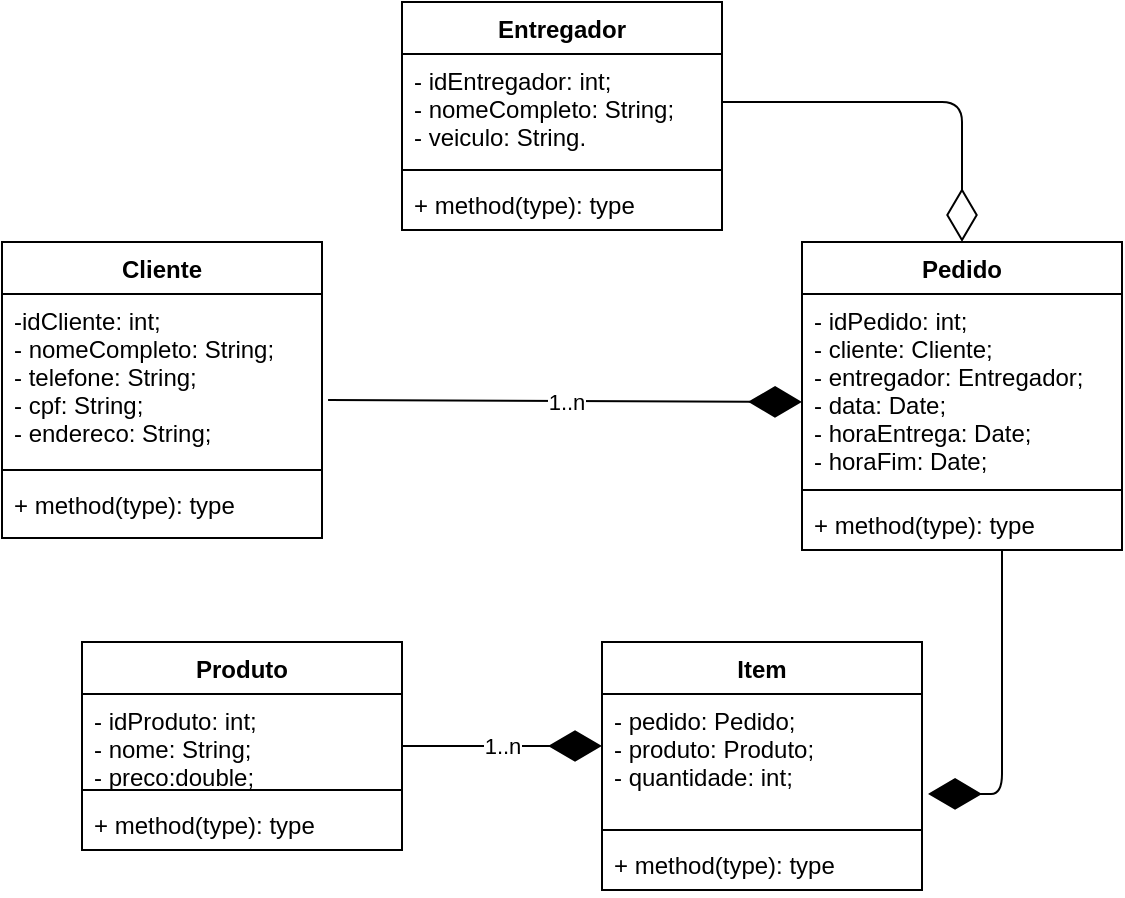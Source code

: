 <mxfile version="15.3.8" type="device"><diagram id="a8SHBumbgqDF-ZWmVbAH" name="Page-1"><mxGraphModel dx="1458" dy="784" grid="1" gridSize="10" guides="1" tooltips="1" connect="1" arrows="1" fold="1" page="1" pageScale="1" pageWidth="827" pageHeight="1169" math="0" shadow="0"><root><mxCell id="0"/><mxCell id="1" parent="0"/><mxCell id="6DNaJ4zKd11WOTRL1ZcK-5" value="Entregador" style="swimlane;fontStyle=1;align=center;verticalAlign=top;childLayout=stackLayout;horizontal=1;startSize=26;horizontalStack=0;resizeParent=1;resizeParentMax=0;resizeLast=0;collapsible=1;marginBottom=0;" vertex="1" parent="1"><mxGeometry x="160" y="40" width="160" height="114" as="geometry"/></mxCell><mxCell id="6DNaJ4zKd11WOTRL1ZcK-6" value="- idEntregador: int;&#10;- nomeCompleto: String;&#10;- veiculo: String." style="text;strokeColor=none;fillColor=none;align=left;verticalAlign=top;spacingLeft=4;spacingRight=4;overflow=hidden;rotatable=0;points=[[0,0.5],[1,0.5]];portConstraint=eastwest;" vertex="1" parent="6DNaJ4zKd11WOTRL1ZcK-5"><mxGeometry y="26" width="160" height="54" as="geometry"/></mxCell><mxCell id="6DNaJ4zKd11WOTRL1ZcK-7" value="" style="line;strokeWidth=1;fillColor=none;align=left;verticalAlign=middle;spacingTop=-1;spacingLeft=3;spacingRight=3;rotatable=0;labelPosition=right;points=[];portConstraint=eastwest;" vertex="1" parent="6DNaJ4zKd11WOTRL1ZcK-5"><mxGeometry y="80" width="160" height="8" as="geometry"/></mxCell><mxCell id="6DNaJ4zKd11WOTRL1ZcK-8" value="+ method(type): type" style="text;strokeColor=none;fillColor=none;align=left;verticalAlign=top;spacingLeft=4;spacingRight=4;overflow=hidden;rotatable=0;points=[[0,0.5],[1,0.5]];portConstraint=eastwest;" vertex="1" parent="6DNaJ4zKd11WOTRL1ZcK-5"><mxGeometry y="88" width="160" height="26" as="geometry"/></mxCell><mxCell id="6DNaJ4zKd11WOTRL1ZcK-9" value="Cliente" style="swimlane;fontStyle=1;align=center;verticalAlign=top;childLayout=stackLayout;horizontal=1;startSize=26;horizontalStack=0;resizeParent=1;resizeParentMax=0;resizeLast=0;collapsible=1;marginBottom=0;" vertex="1" parent="1"><mxGeometry x="-40" y="160" width="160" height="148" as="geometry"/></mxCell><mxCell id="6DNaJ4zKd11WOTRL1ZcK-10" value="-idCliente: int;&#10;- nomeCompleto: String;&#10;- telefone: String;&#10;- cpf: String;&#10;- endereco: String;" style="text;strokeColor=none;fillColor=none;align=left;verticalAlign=top;spacingLeft=4;spacingRight=4;overflow=hidden;rotatable=0;points=[[0,0.5],[1,0.5]];portConstraint=eastwest;" vertex="1" parent="6DNaJ4zKd11WOTRL1ZcK-9"><mxGeometry y="26" width="160" height="84" as="geometry"/></mxCell><mxCell id="6DNaJ4zKd11WOTRL1ZcK-11" value="" style="line;strokeWidth=1;fillColor=none;align=left;verticalAlign=middle;spacingTop=-1;spacingLeft=3;spacingRight=3;rotatable=0;labelPosition=right;points=[];portConstraint=eastwest;" vertex="1" parent="6DNaJ4zKd11WOTRL1ZcK-9"><mxGeometry y="110" width="160" height="8" as="geometry"/></mxCell><mxCell id="6DNaJ4zKd11WOTRL1ZcK-12" value="+ method(type): type" style="text;strokeColor=none;fillColor=none;align=left;verticalAlign=top;spacingLeft=4;spacingRight=4;overflow=hidden;rotatable=0;points=[[0,0.5],[1,0.5]];portConstraint=eastwest;" vertex="1" parent="6DNaJ4zKd11WOTRL1ZcK-9"><mxGeometry y="118" width="160" height="30" as="geometry"/></mxCell><mxCell id="6DNaJ4zKd11WOTRL1ZcK-13" value="Produto" style="swimlane;fontStyle=1;align=center;verticalAlign=top;childLayout=stackLayout;horizontal=1;startSize=26;horizontalStack=0;resizeParent=1;resizeParentMax=0;resizeLast=0;collapsible=1;marginBottom=0;" vertex="1" parent="1"><mxGeometry y="360" width="160" height="104" as="geometry"/></mxCell><mxCell id="6DNaJ4zKd11WOTRL1ZcK-14" value="- idProduto: int;&#10;- nome: String;&#10;- preco:double;" style="text;strokeColor=none;fillColor=none;align=left;verticalAlign=top;spacingLeft=4;spacingRight=4;overflow=hidden;rotatable=0;points=[[0,0.5],[1,0.5]];portConstraint=eastwest;" vertex="1" parent="6DNaJ4zKd11WOTRL1ZcK-13"><mxGeometry y="26" width="160" height="44" as="geometry"/></mxCell><mxCell id="6DNaJ4zKd11WOTRL1ZcK-15" value="" style="line;strokeWidth=1;fillColor=none;align=left;verticalAlign=middle;spacingTop=-1;spacingLeft=3;spacingRight=3;rotatable=0;labelPosition=right;points=[];portConstraint=eastwest;" vertex="1" parent="6DNaJ4zKd11WOTRL1ZcK-13"><mxGeometry y="70" width="160" height="8" as="geometry"/></mxCell><mxCell id="6DNaJ4zKd11WOTRL1ZcK-16" value="+ method(type): type" style="text;strokeColor=none;fillColor=none;align=left;verticalAlign=top;spacingLeft=4;spacingRight=4;overflow=hidden;rotatable=0;points=[[0,0.5],[1,0.5]];portConstraint=eastwest;" vertex="1" parent="6DNaJ4zKd11WOTRL1ZcK-13"><mxGeometry y="78" width="160" height="26" as="geometry"/></mxCell><mxCell id="6DNaJ4zKd11WOTRL1ZcK-17" value="Pedido" style="swimlane;fontStyle=1;align=center;verticalAlign=top;childLayout=stackLayout;horizontal=1;startSize=26;horizontalStack=0;resizeParent=1;resizeParentMax=0;resizeLast=0;collapsible=1;marginBottom=0;" vertex="1" parent="1"><mxGeometry x="360" y="160" width="160" height="154" as="geometry"/></mxCell><mxCell id="6DNaJ4zKd11WOTRL1ZcK-18" value="- idPedido: int;&#10;- cliente: Cliente;&#10;- entregador: Entregador;&#10;- data: Date;&#10;- horaEntrega: Date;&#10;- horaFim: Date;" style="text;strokeColor=none;fillColor=none;align=left;verticalAlign=top;spacingLeft=4;spacingRight=4;overflow=hidden;rotatable=0;points=[[0,0.5],[1,0.5]];portConstraint=eastwest;" vertex="1" parent="6DNaJ4zKd11WOTRL1ZcK-17"><mxGeometry y="26" width="160" height="94" as="geometry"/></mxCell><mxCell id="6DNaJ4zKd11WOTRL1ZcK-19" value="" style="line;strokeWidth=1;fillColor=none;align=left;verticalAlign=middle;spacingTop=-1;spacingLeft=3;spacingRight=3;rotatable=0;labelPosition=right;points=[];portConstraint=eastwest;" vertex="1" parent="6DNaJ4zKd11WOTRL1ZcK-17"><mxGeometry y="120" width="160" height="8" as="geometry"/></mxCell><mxCell id="6DNaJ4zKd11WOTRL1ZcK-20" value="+ method(type): type" style="text;strokeColor=none;fillColor=none;align=left;verticalAlign=top;spacingLeft=4;spacingRight=4;overflow=hidden;rotatable=0;points=[[0,0.5],[1,0.5]];portConstraint=eastwest;" vertex="1" parent="6DNaJ4zKd11WOTRL1ZcK-17"><mxGeometry y="128" width="160" height="26" as="geometry"/></mxCell><mxCell id="6DNaJ4zKd11WOTRL1ZcK-21" value="Item" style="swimlane;fontStyle=1;align=center;verticalAlign=top;childLayout=stackLayout;horizontal=1;startSize=26;horizontalStack=0;resizeParent=1;resizeParentMax=0;resizeLast=0;collapsible=1;marginBottom=0;" vertex="1" parent="1"><mxGeometry x="260" y="360" width="160" height="124" as="geometry"/></mxCell><mxCell id="6DNaJ4zKd11WOTRL1ZcK-22" value="- pedido: Pedido;&#10;- produto: Produto;&#10;- quantidade: int;" style="text;strokeColor=none;fillColor=none;align=left;verticalAlign=top;spacingLeft=4;spacingRight=4;overflow=hidden;rotatable=0;points=[[0,0.5],[1,0.5]];portConstraint=eastwest;" vertex="1" parent="6DNaJ4zKd11WOTRL1ZcK-21"><mxGeometry y="26" width="160" height="64" as="geometry"/></mxCell><mxCell id="6DNaJ4zKd11WOTRL1ZcK-23" value="" style="line;strokeWidth=1;fillColor=none;align=left;verticalAlign=middle;spacingTop=-1;spacingLeft=3;spacingRight=3;rotatable=0;labelPosition=right;points=[];portConstraint=eastwest;" vertex="1" parent="6DNaJ4zKd11WOTRL1ZcK-21"><mxGeometry y="90" width="160" height="8" as="geometry"/></mxCell><mxCell id="6DNaJ4zKd11WOTRL1ZcK-24" value="+ method(type): type" style="text;strokeColor=none;fillColor=none;align=left;verticalAlign=top;spacingLeft=4;spacingRight=4;overflow=hidden;rotatable=0;points=[[0,0.5],[1,0.5]];portConstraint=eastwest;" vertex="1" parent="6DNaJ4zKd11WOTRL1ZcK-21"><mxGeometry y="98" width="160" height="26" as="geometry"/></mxCell><mxCell id="6DNaJ4zKd11WOTRL1ZcK-25" value="1..n" style="endArrow=diamondThin;endFill=1;endSize=24;html=1;exitX=1.019;exitY=0.631;exitDx=0;exitDy=0;exitPerimeter=0;" edge="1" parent="1" source="6DNaJ4zKd11WOTRL1ZcK-10"><mxGeometry width="160" relative="1" as="geometry"><mxPoint x="280" y="240" as="sourcePoint"/><mxPoint x="360" y="240" as="targetPoint"/></mxGeometry></mxCell><mxCell id="6DNaJ4zKd11WOTRL1ZcK-26" value="1..n" style="endArrow=diamondThin;endFill=1;endSize=24;html=1;" edge="1" parent="1"><mxGeometry width="160" relative="1" as="geometry"><mxPoint x="160" y="412" as="sourcePoint"/><mxPoint x="260" y="412" as="targetPoint"/></mxGeometry></mxCell><mxCell id="6DNaJ4zKd11WOTRL1ZcK-27" value="" style="endArrow=diamondThin;endFill=1;endSize=24;html=1;entryX=1.019;entryY=0.781;entryDx=0;entryDy=0;entryPerimeter=0;" edge="1" parent="1" target="6DNaJ4zKd11WOTRL1ZcK-22"><mxGeometry width="160" relative="1" as="geometry"><mxPoint x="460" y="314" as="sourcePoint"/><mxPoint x="460" y="434" as="targetPoint"/><Array as="points"><mxPoint x="460" y="436"/></Array></mxGeometry></mxCell><mxCell id="6DNaJ4zKd11WOTRL1ZcK-28" value="" style="endArrow=diamondThin;endFill=0;endSize=24;html=1;entryX=0.5;entryY=0;entryDx=0;entryDy=0;" edge="1" parent="1" target="6DNaJ4zKd11WOTRL1ZcK-17"><mxGeometry width="160" relative="1" as="geometry"><mxPoint x="320" y="90" as="sourcePoint"/><mxPoint x="480" y="90" as="targetPoint"/><Array as="points"><mxPoint x="440" y="90"/></Array></mxGeometry></mxCell></root></mxGraphModel></diagram></mxfile>
